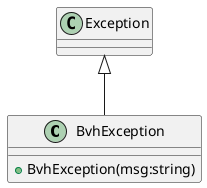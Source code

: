 @startuml
class BvhException {
    + BvhException(msg:string)
}
Exception <|-- BvhException
@enduml
